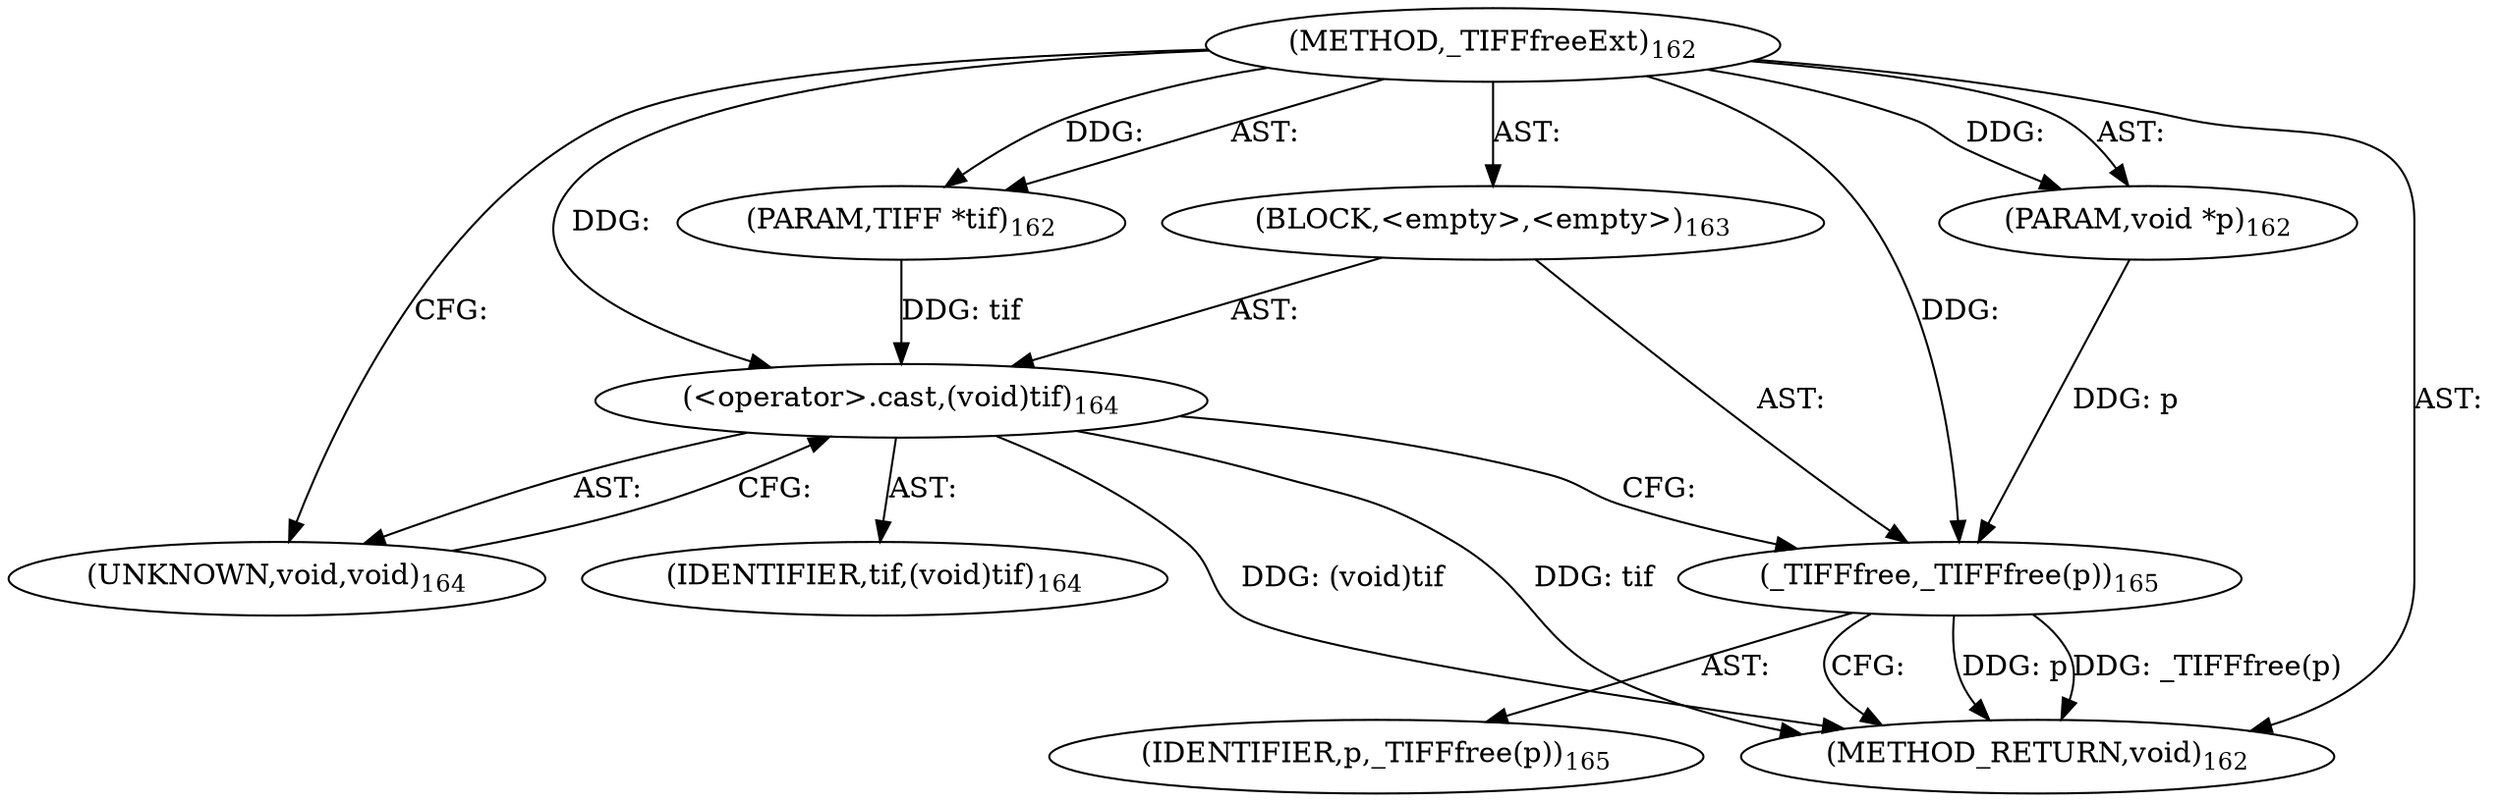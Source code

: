 digraph "_TIFFfreeExt" {  
"302" [label = <(METHOD,_TIFFfreeExt)<SUB>162</SUB>> ]
"303" [label = <(PARAM,TIFF *tif)<SUB>162</SUB>> ]
"304" [label = <(PARAM,void *p)<SUB>162</SUB>> ]
"305" [label = <(BLOCK,&lt;empty&gt;,&lt;empty&gt;)<SUB>163</SUB>> ]
"306" [label = <(&lt;operator&gt;.cast,(void)tif)<SUB>164</SUB>> ]
"307" [label = <(UNKNOWN,void,void)<SUB>164</SUB>> ]
"308" [label = <(IDENTIFIER,tif,(void)tif)<SUB>164</SUB>> ]
"309" [label = <(_TIFFfree,_TIFFfree(p))<SUB>165</SUB>> ]
"310" [label = <(IDENTIFIER,p,_TIFFfree(p))<SUB>165</SUB>> ]
"311" [label = <(METHOD_RETURN,void)<SUB>162</SUB>> ]
  "302" -> "303"  [ label = "AST: "] 
  "302" -> "304"  [ label = "AST: "] 
  "302" -> "305"  [ label = "AST: "] 
  "302" -> "311"  [ label = "AST: "] 
  "305" -> "306"  [ label = "AST: "] 
  "305" -> "309"  [ label = "AST: "] 
  "306" -> "307"  [ label = "AST: "] 
  "306" -> "308"  [ label = "AST: "] 
  "309" -> "310"  [ label = "AST: "] 
  "306" -> "309"  [ label = "CFG: "] 
  "309" -> "311"  [ label = "CFG: "] 
  "307" -> "306"  [ label = "CFG: "] 
  "302" -> "307"  [ label = "CFG: "] 
  "306" -> "311"  [ label = "DDG: tif"] 
  "306" -> "311"  [ label = "DDG: (void)tif"] 
  "309" -> "311"  [ label = "DDG: p"] 
  "309" -> "311"  [ label = "DDG: _TIFFfree(p)"] 
  "302" -> "303"  [ label = "DDG: "] 
  "302" -> "304"  [ label = "DDG: "] 
  "303" -> "306"  [ label = "DDG: tif"] 
  "302" -> "306"  [ label = "DDG: "] 
  "304" -> "309"  [ label = "DDG: p"] 
  "302" -> "309"  [ label = "DDG: "] 
}
